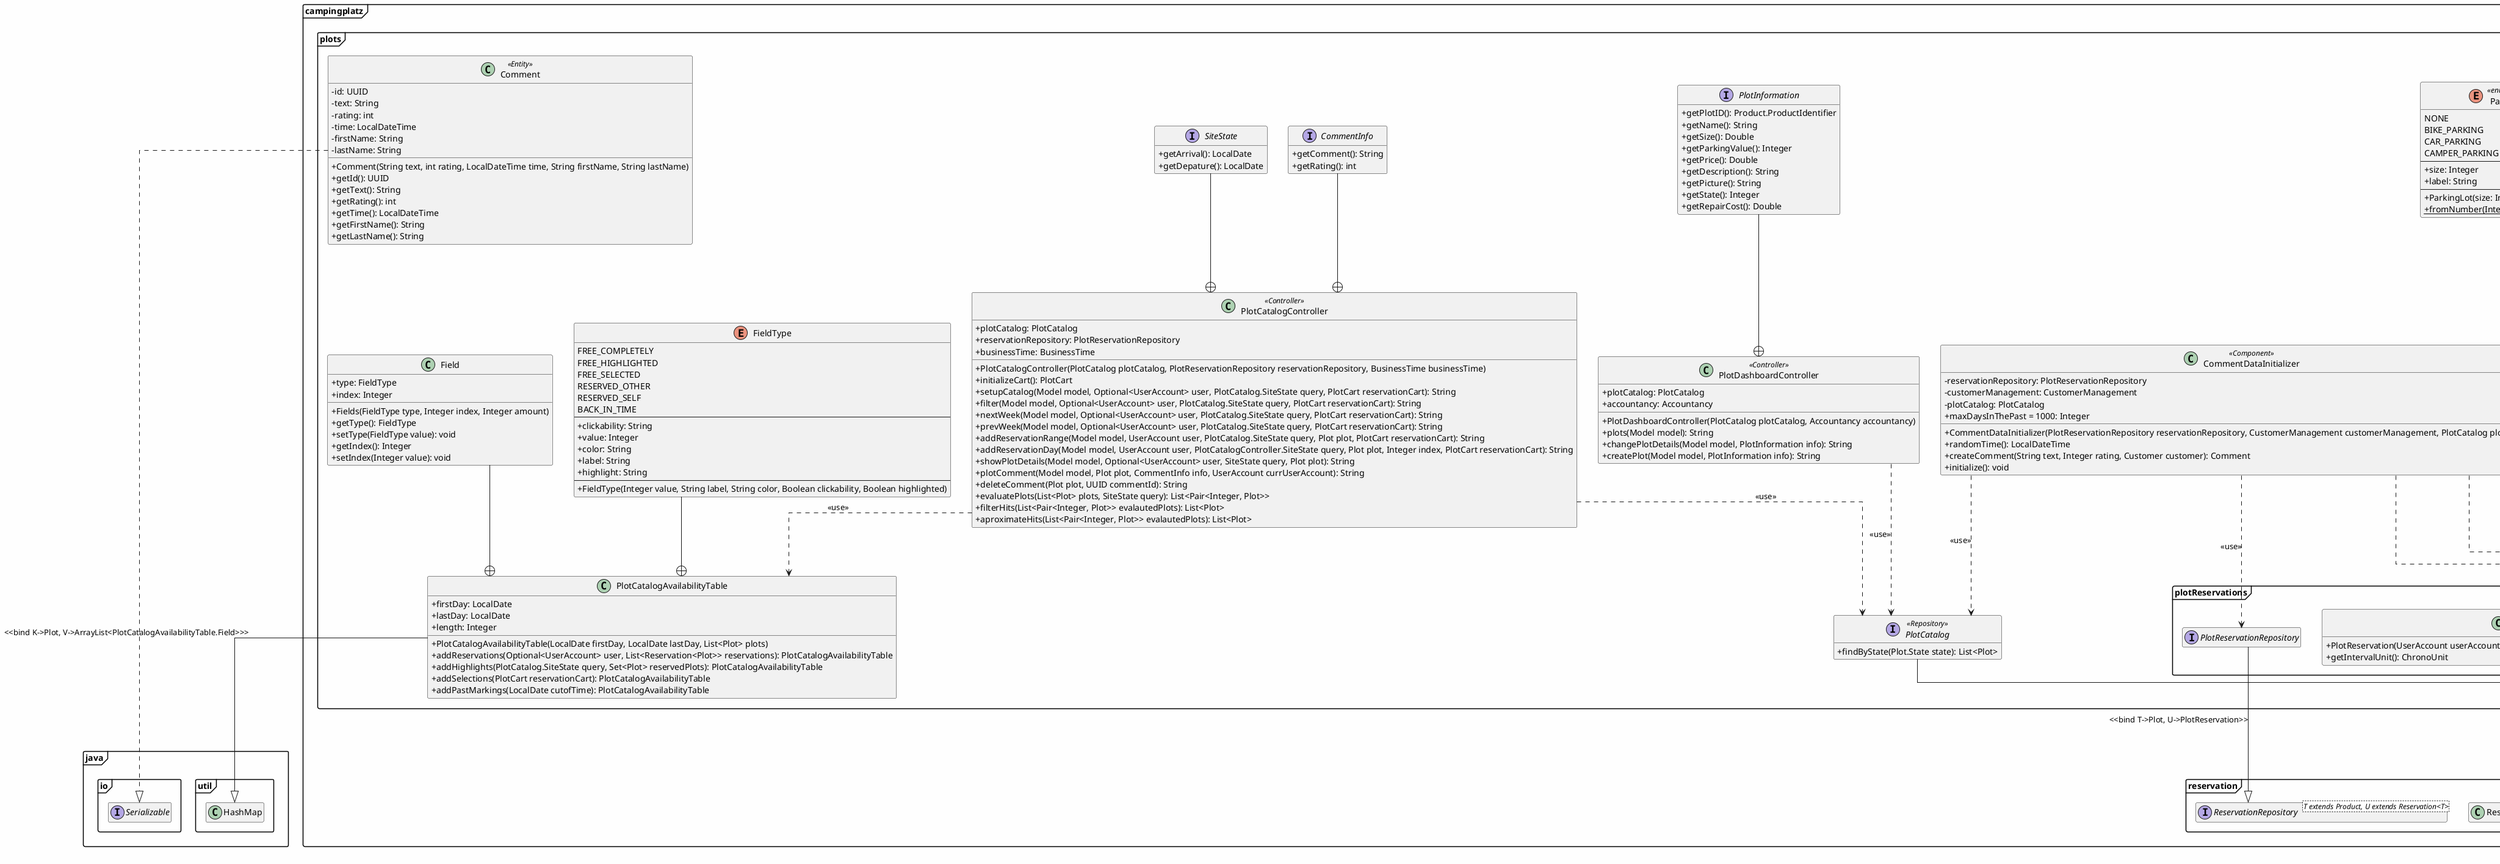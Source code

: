@startuml
hide empty fields
hide empty methods
skinparam classAttributeIconSize 0
skinparam linetype ortho
skinparam BackgroundColor #FEFEFE
allowmixing
skinparam packageStyle Frame

class campingplatz.utils.DetailedProduct
interface org.salespointframework.core.DataInitializer
interface org.salespointframework.catalog.Catalog<T extends Product>
interface java.io.Serializable
class campingplatz.customer.CustomerManagement
class java.util.HashMap

class campingplatz.reservation.Cart<T extends Product, U extends Reservation<T>>
class campingplatz.reservation.Reservation<T extends Product>
interface campingplatz.reservation.ReservationRepository<T extends Product, U extends Reservation<T>>


package campingplatz.plots {
    class Comment<<Entity>>{
    -id: UUID
    -text: String
    -rating: int
    -time: LocalDateTime
    -firstName: String
    -lastName: String
    +Comment(String text, int rating, LocalDateTime time, String firstName, String lastName)
    +getId(): UUID
    +getText(): String
    +getRating(): int
    +getTime(): LocalDateTime
    +getFirstName(): String
    +getLastName(): String
    }
    class CommentDataInitializer<<Component>>{
    -reservationRepository: PlotReservationRepository
    -customerManagement: CustomerManagement
    -plotCatalog: PlotCatalog
    +CommentDataInitializer(PlotReservationRepository reservationRepository, CustomerManagement customerManagement, PlotCatalog plotCatalog)
    +maxDaysInThePast = 1000: Integer
    +randomTime(): LocalDateTime
    +createComment(String text, Integer rating, Customer customer): Comment
    +initialize(): void
    }
    package plotReservations{
        class PlotCart{
        }
        class PlotReservation<<Entity>>{
        +PlotReservation(UserAccount userAccount, Plot plot, LocalDateTime arrival, LocalDateTime departure)
        +getIntervalUnit(): ChronoUnit
        }
        interface PlotReservationRepository
    }

    class Plot<<Entity>>{
    -size: Double
    -parking: ParkingLot
    -state = State.OPERATIONAL: State
    -comments: List<Comment>
    +Plot(String name, Double size, Money price, ParkingLot parking, String imagePath, String description)
    +getPriceDouble(): Double
    +getPriceString(): String
    +getSizeString(): String
    +averageRating(): Double
    +addComment(Comment comment): void
    +deleteComment(UUID id): void
    +getSize(): Double
    +setSize(Double value): void
    +getParking(): ParkingLot
    +setParking(ParkingLot value): void
    +getState(): State
    +setState(State value): void
    +getComments(): List<Comment>
    +setComments(List<Comment> value): void
    }
    enum ParkingLot<<enumeration>>{
    NONE
    BIKE_PARKING
    CAR_PARKING
    CAMPER_PARKING
    --
    +size: Integer
    +label: String
    --
    +ParkingLot(size: Integer, label: String)
    +{static} fromNumber(Integer i): ParkingLot
    }
    enum State{
    OPERATIONAL,
    DEFECTIVE,
    HIDDEN
    +index: Integer
    +label: String
    +State(Integer index, String label)
    +{static}fromNumber(Integer i): State
    }
    interface PlotCatalog<<Repository>>{
    +findByState(Plot.State state): List<Plot>
    }
    class PlotCatalogAvailabilityTable{
    +firstDay: LocalDate
    +lastDay: LocalDate
    +length: Integer
    +PlotCatalogAvailabilityTable(LocalDate firstDay, LocalDate lastDay, List<Plot> plots)
    +addReservations(Optional<UserAccount> user, List<Reservation<Plot>> reservations): PlotCatalogAvailabilityTable
    +addHighlights(PlotCatalog.SiteState query, Set<Plot> reservedPlots): PlotCatalogAvailabilityTable
    +addSelections(PlotCart reservationCart): PlotCatalogAvailabilityTable
    +addPastMarkings(LocalDate cutofTime): PlotCatalogAvailabilityTable
    }
    enum FieldType{
    FREE_COMPLETELY
    FREE_HIGHLIGHTED
    FREE_SELECTED
    RESERVED_OTHER
    RESERVED_SELF
    BACK_IN_TIME
    --
    +clickability: String
    +value: Integer
    +color: String
    +label: String
    +highlight: String
    --
    +FieldType(Integer value, String label, String color, Boolean clickability, Boolean highlighted)
    }
    class Field{
    +type: FieldType
    +index: Integer
    +Fields(FieldType type, Integer index, Integer amount)
    +getType(): FieldType
    +setType(FieldType value): void
    +getIndex(): Integer
    +setIndex(Integer value): void
    }
    class PlotCatalogController<<Controller>>{
    +plotCatalog: PlotCatalog
    +reservationRepository: PlotReservationRepository
    +businessTime: BusinessTime
    +PlotCatalogController(PlotCatalog plotCatalog, PlotReservationRepository reservationRepository, BusinessTime businessTime)
    +initializeCart(): PlotCart
    +setupCatalog(Model model, Optional<UserAccount> user, PlotCatalog.SiteState query, PlotCart reservationCart): String
    +filter(Model model, Optional<UserAccount> user, PlotCatalog.SiteState query, PlotCart reservationCart): String
    +nextWeek(Model model, Optional<UserAccount> user, PlotCatalog.SiteState query, PlotCart reservationCart): String
    +prevWeek(Model model, Optional<UserAccount> user, PlotCatalog.SiteState query, PlotCart reservationCart): String
    +addReservationRange(Model model, UserAccount user, PlotCatalog.SiteState query, Plot plot, PlotCart reservationCart): String
    +addReservationDay(Model model, UserAccount user, PlotCatalogController.SiteState query, Plot plot, Integer index, PlotCart reservationCart): String
    +showPlotDetails(Model model, Optional<UserAccount> user, SiteState query, Plot plot): String
    +plotComment(Model model, Plot plot, CommentInfo info, UserAccount currUserAccount): String
    +deleteComment(Plot plot, UUID commentId): String
    +evaluatePlots(List<Plot> plots, SiteState query): List<Pair<Integer, Plot>>
    +filterHits(List<Pair<Integer, Plot>> evalautedPlots): List<Plot>
    +aproximateHits(List<Pair<Integer, Plot>> evalautedPlots): List<Plot>
    }
    interface CommentInfo{
        +getComment(): String
        +getRating(): int
        }
    interface SiteState{
    +getArrival(): LocalDate
    +getDepature(): LocalDate
    }
    class PlotCatalogDataInitializer<<Component>>{
    -plotCatalog PlotCatalog
    +PlotCatalogDataInitializer(PlotCatalog plotCatalog)
    +initialize(): void
    }
    class PlotDashboardController<<Controller>>{
    +plotCatalog: PlotCatalog
    +accountancy: Accountancy
    +PlotDashboardController(PlotCatalog plotCatalog, Accountancy accountancy)
    +plots(Model model): String
    +changePlotDetails(Model model, PlotInformation info): String
    +createPlot(Model model, PlotInformation info): String
    }
    interface PlotInformation{
    +getPlotID(): Product.ProductIdentifier
    +getName(): String
    +getSize(): Double
    +getParkingValue(): Integer
    +getPrice(): Double
    +getDescription(): String
    +getPicture(): String
    +getState(): Integer
    +getRepairCost(): Double
    }
}
Comment ..|> Serializable
CommentDataInitializer ..|> DataInitializer
CommentDataInitializer ..> PlotCatalog:<<use>>
CommentDataInitializer ..> PlotReservationRepository:<<use>>
CommentDataInitializer ..> CustomerManagement:<<use>>

Plot --|> DetailedProduct
ParkingLot --+ Plot
State --+ Plot

PlotCatalog --|> Catalog: <<bind T->Plot>>
SiteState --+ PlotCatalogController
CommentInfo --+ PlotCatalogController

PlotCatalogAvailabilityTable --|> HashMap: <<bind K->Plot, V->ArrayList<PlotCatalogAvailabilityTable.Field>>>

FieldType --+ PlotCatalogAvailabilityTable
Field --+ PlotCatalogAvailabilityTable

PlotCatalogDataInitializer ..|> DataInitializer

PlotCart --|> Cart: <<bind T->Plot, U->PlotReservation>>
PlotReservation --|> Reservation
PlotReservationRepository --|> ReservationRepository: <<bind T->Plot, U->PlotReservation>>

PlotCatalogController ..> PlotCatalogAvailabilityTable: <<use>>

PlotInformation --+ PlotDashboardController
PlotDashboardController ..> PlotCatalog: <<use>>
PlotCatalogController ..> PlotCatalog: <<use>>


@enduml